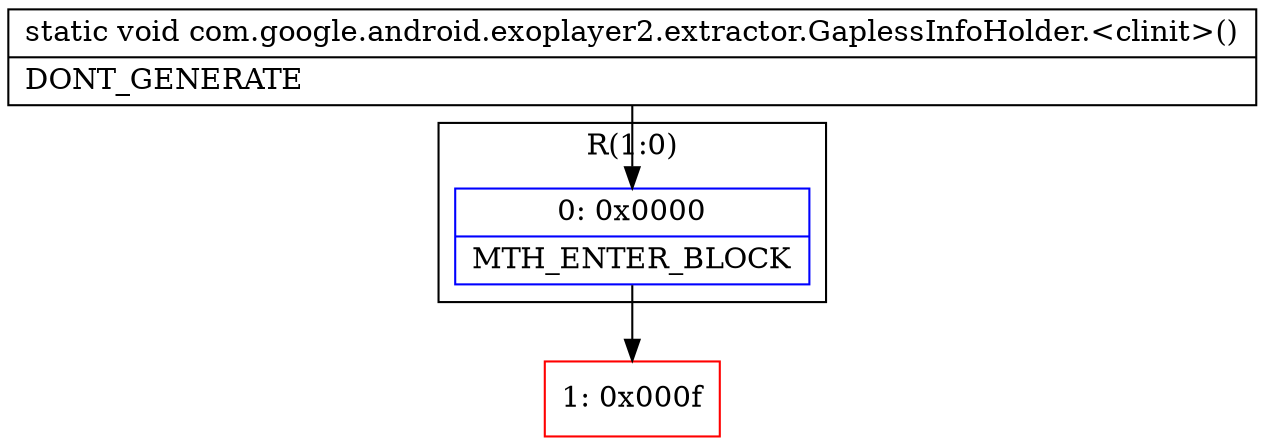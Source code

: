 digraph "CFG forcom.google.android.exoplayer2.extractor.GaplessInfoHolder.\<clinit\>()V" {
subgraph cluster_Region_1027101878 {
label = "R(1:0)";
node [shape=record,color=blue];
Node_0 [shape=record,label="{0\:\ 0x0000|MTH_ENTER_BLOCK\l}"];
}
Node_1 [shape=record,color=red,label="{1\:\ 0x000f}"];
MethodNode[shape=record,label="{static void com.google.android.exoplayer2.extractor.GaplessInfoHolder.\<clinit\>()  | DONT_GENERATE\l}"];
MethodNode -> Node_0;
Node_0 -> Node_1;
}

